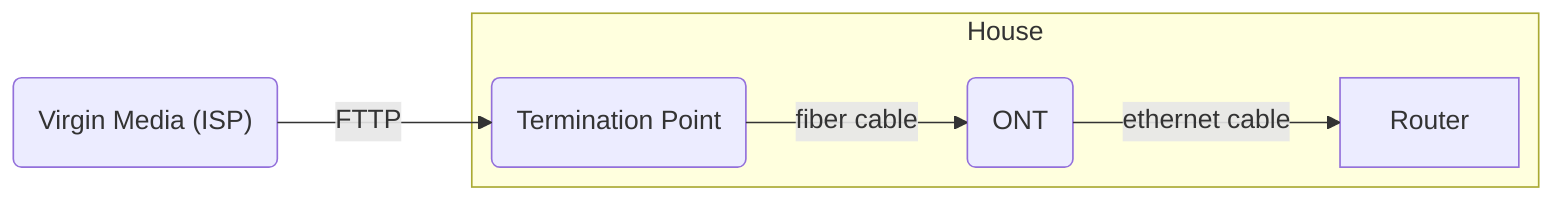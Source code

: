 ---
config:
  layout: elk
---
graph LR
  ISP("Virgin Media (ISP)")

subgraph House
  TP(Termination Point)
  ONT(ONT)
  Router[Router]
  %% Outlets[[sockets]]
end

ONT -->|ethernet cable| Router
ISP -->|FTTP| TP
TP -->|fiber cable| ONT
%% Outlets -->|power|Router & ONT